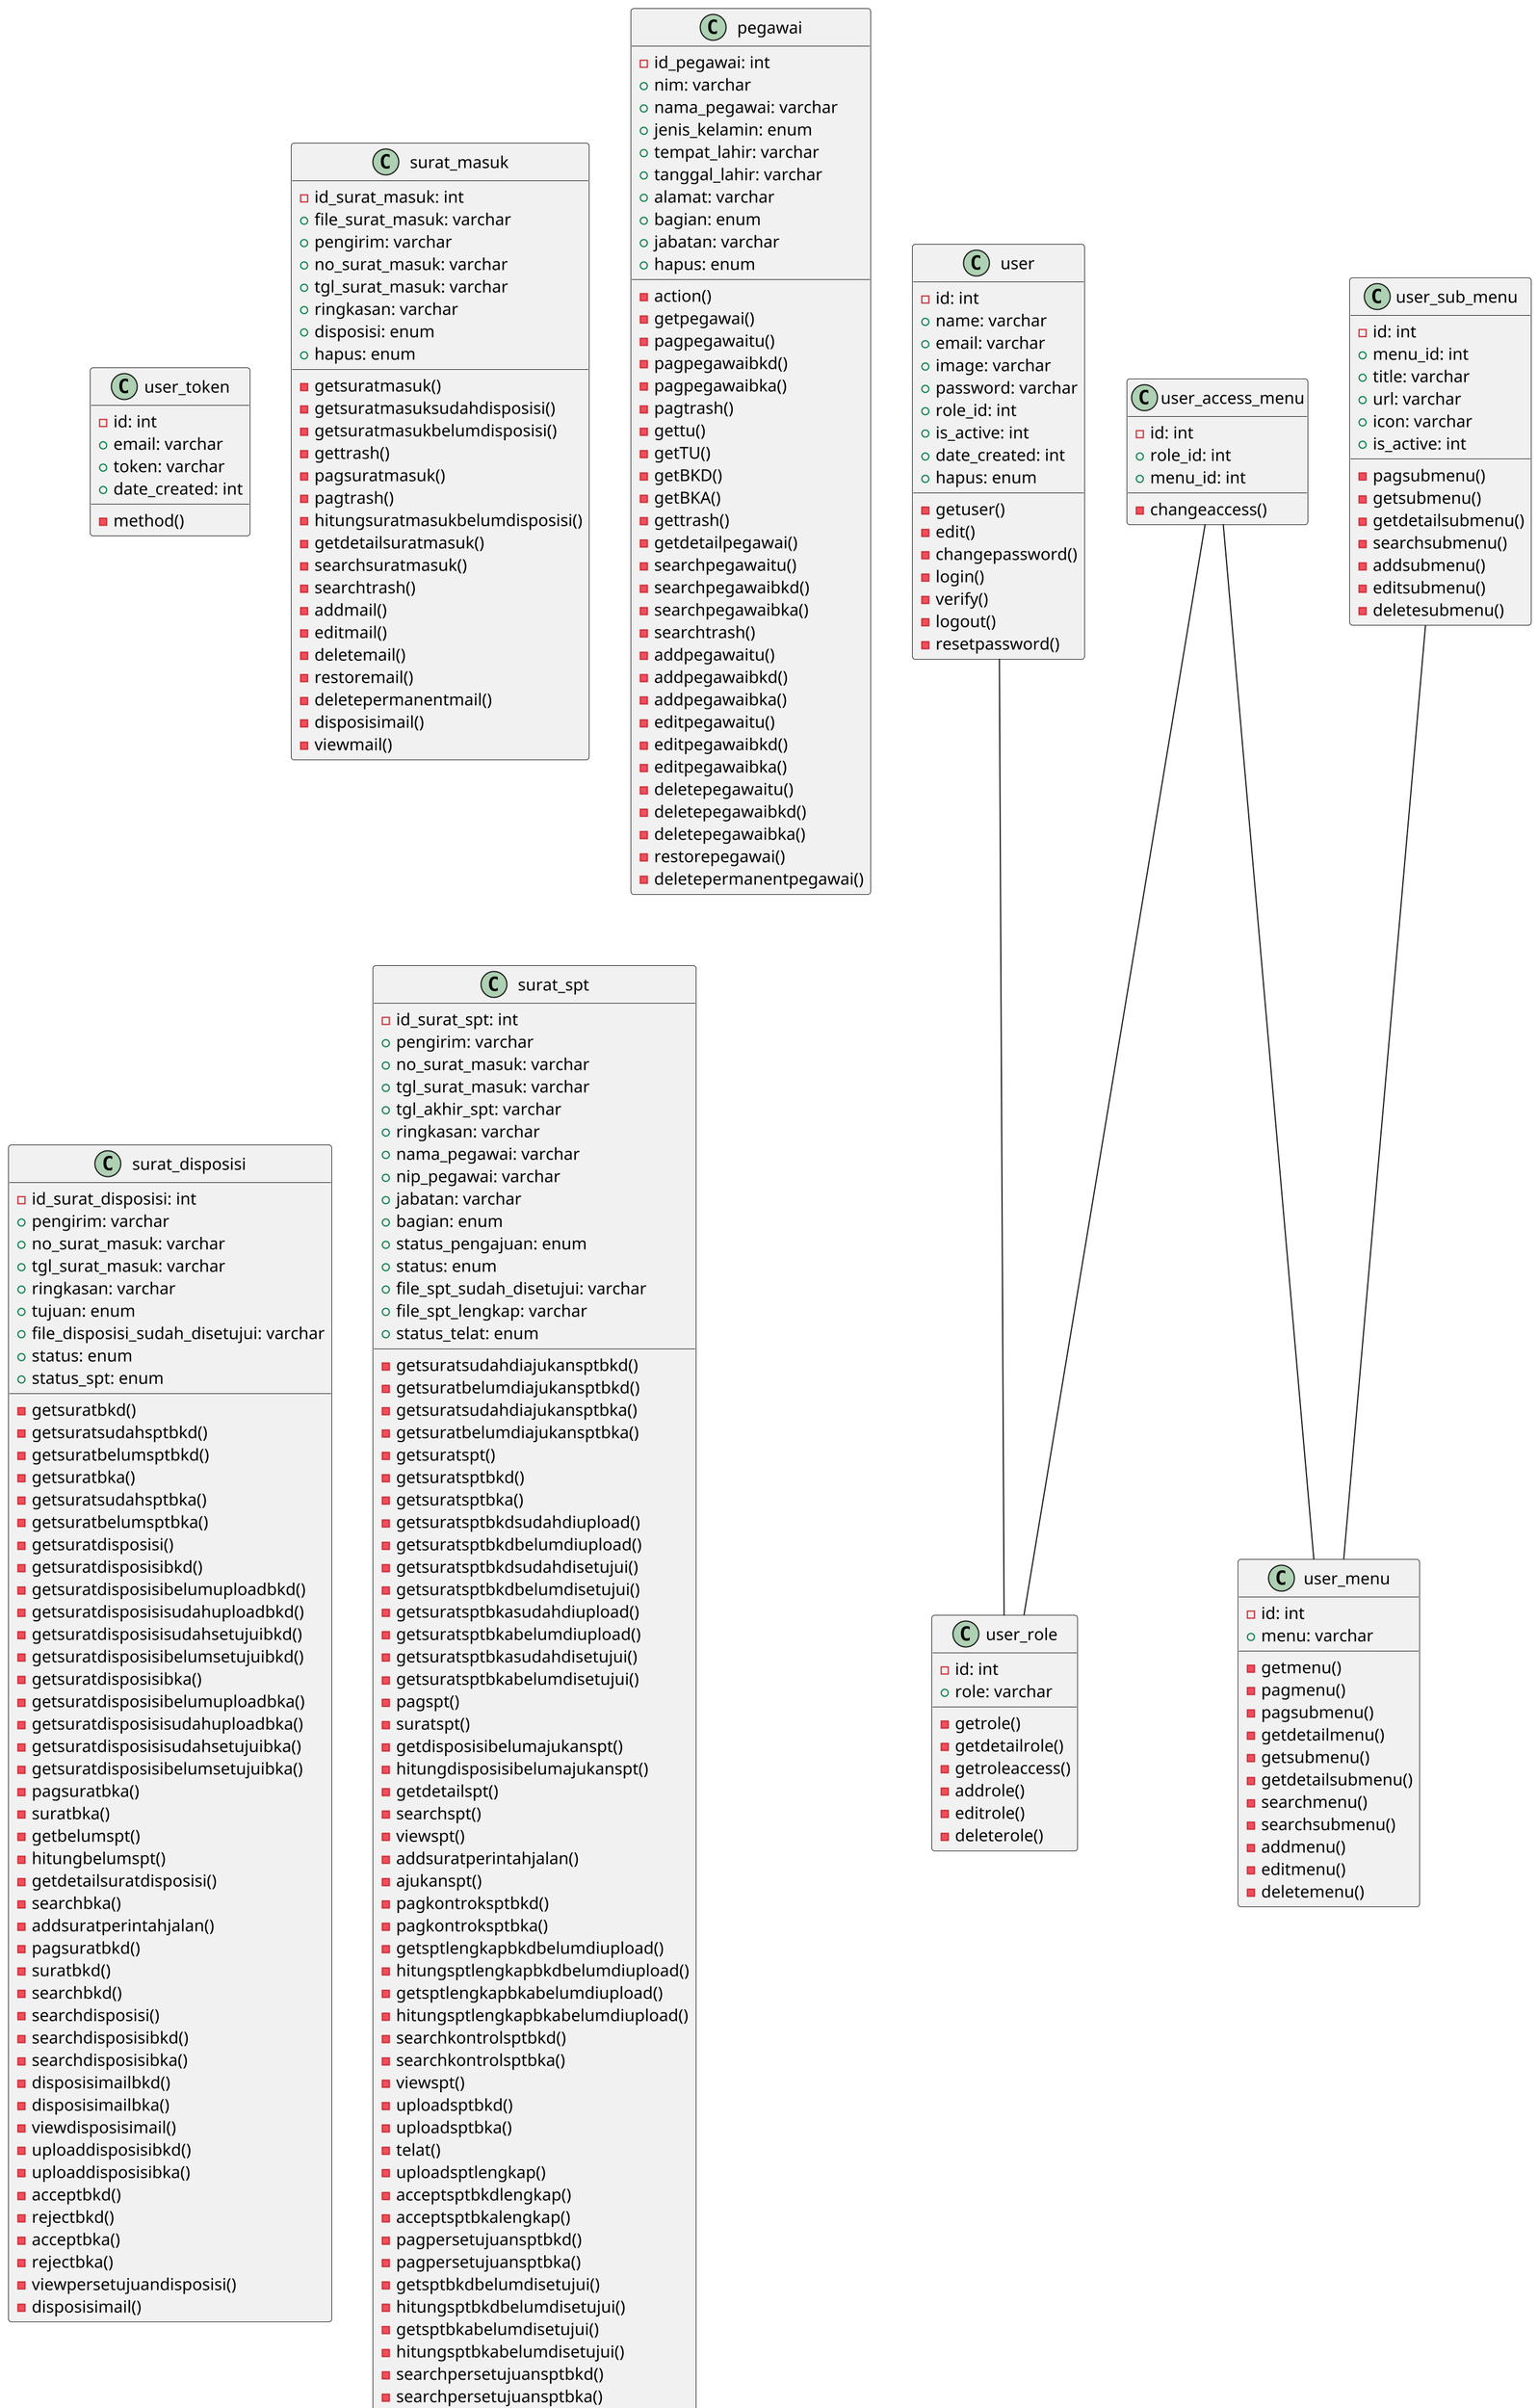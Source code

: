 @startuml
scale 2


class user_access_menu {
    -id: int
    +role_id: int
    +menu_id: int
    -changeaccess()
}

class user_token {
    -id: int
    +email: varchar
    +token: varchar
    +date_created: int
    -method()
}

class user_role {
    -id: int
    +role: varchar
    -getrole()
    -getdetailrole()
    -getroleaccess()
    -addrole()
    -editrole()
    -deleterole()
}

class user_sub_menu {
    -id: int
    +menu_id: int
    +title: varchar
    +url: varchar
    +icon: varchar
    +is_active: int
    -pagsubmenu()
    -getsubmenu()
    -getdetailsubmenu()
    -searchsubmenu()
    -addsubmenu()
    -editsubmenu()
    -deletesubmenu()
}

class user_menu {
    -id: int
    +menu: varchar
    -getmenu()
    -pagmenu()
    -pagsubmenu()
    -getdetailmenu()
    -getsubmenu()
    -getdetailsubmenu()
    -searchmenu()
    -searchsubmenu()
    -addmenu()
    -editmenu()
    -deletemenu()
}

class user {
    -id: int
    +name: varchar
    +email: varchar
    +image: varchar
    +password: varchar
    +role_id: int
    +is_active: int
    +date_created: int
    +hapus: enum
    -getuser()
    -edit()
    -changepassword()
    -login()
    -verify()
    -logout()
    -resetpassword()
}

class surat_masuk {
    -id_surat_masuk: int
    +file_surat_masuk: varchar
    +pengirim: varchar
    +no_surat_masuk: varchar
    +tgl_surat_masuk: varchar
    +ringkasan: varchar
    +disposisi: enum
    +hapus: enum
    -getsuratmasuk()
    -getsuratmasuksudahdisposisi()
    -getsuratmasukbelumdisposisi()
    -gettrash()
    -pagsuratmasuk()
    -pagtrash()
    -hitungsuratmasukbelumdisposisi()
    -getdetailsuratmasuk()
    -searchsuratmasuk()
    -searchtrash()
    -addmail()
    -editmail()
    -deletemail()
    -restoremail()
    -deletepermanentmail()
    -disposisimail()
    -viewmail()
}

class pegawai {
    -id_pegawai: int
    +nim: varchar
    +nama_pegawai: varchar
    +jenis_kelamin: enum
    +tempat_lahir: varchar
    +tanggal_lahir: varchar
    +alamat: varchar
    +bagian: enum
    +jabatan: varchar
    +hapus: enum
    -action()
    -getpegawai()
    -pagpegawaitu()
    -pagpegawaibkd()
    -pagpegawaibka()
    -pagtrash()
    -gettu()
    -getTU()
    -getBKD()
    -getBKA()
    -gettrash()
    -getdetailpegawai()
    -searchpegawaitu()
    -searchpegawaibkd()
    -searchpegawaibka()
    -searchtrash()
    -addpegawaitu()
    -addpegawaibkd()
    -addpegawaibka()
    -editpegawaitu()
    -editpegawaibkd()
    -editpegawaibka()
    -deletepegawaitu()
    -deletepegawaibkd()
    -deletepegawaibka()
    -restorepegawai()
    -deletepermanentpegawai()
}

class surat_disposisi {
    -id_surat_disposisi: int
    +pengirim: varchar
    +no_surat_masuk: varchar
    +tgl_surat_masuk: varchar
    +ringkasan: varchar
    +tujuan: enum
    +file_disposisi_sudah_disetujui: varchar
    +status: enum
    +status_spt: enum
    -getsuratbkd()
    -getsuratsudahsptbkd()
    -getsuratbelumsptbkd()
    -getsuratbka()
    -getsuratsudahsptbka()
    -getsuratbelumsptbka()
    -getsuratdisposisi()
    -getsuratdisposisibkd()
    -getsuratdisposisibelumuploadbkd()
    -getsuratdisposisisudahuploadbkd()
    -getsuratdisposisisudahsetujuibkd()
    -getsuratdisposisibelumsetujuibkd()
    -getsuratdisposisibka()
    -getsuratdisposisibelumuploadbka()
    -getsuratdisposisisudahuploadbka()
    -getsuratdisposisisudahsetujuibka()
    -getsuratdisposisibelumsetujuibka()
    -pagsuratbka()
    -suratbka()
    -getbelumspt()
    -hitungbelumspt()
    -getdetailsuratdisposisi()
    -searchbka()
    -addsuratperintahjalan()
    -pagsuratbkd()
    -suratbkd()
    -searchbkd()
    -searchdisposisi()
    -searchdisposisibkd()
    -searchdisposisibka()
    -disposisimailbkd()
    -disposisimailbka()
    -viewdisposisimail()
    -uploaddisposisibkd()
    -uploaddisposisibka()
    -acceptbkd()
    -rejectbkd()
    -acceptbka()
    -rejectbka()
    -viewpersetujuandisposisi()
    -disposisimail()
}

class surat_spt {
    -id_surat_spt: int
    +pengirim: varchar
    +no_surat_masuk: varchar
    +tgl_surat_masuk: varchar
    +tgl_akhir_spt: varchar
    +ringkasan: varchar
    +nama_pegawai: varchar
    +nip_pegawai: varchar
    +jabatan: varchar
    +bagian: enum
    +status_pengajuan: enum
    +status: enum
    +file_spt_sudah_disetujui: varchar
    +file_spt_lengkap: varchar
    +status_telat: enum
    -getsuratsudahdiajukansptbkd()
    -getsuratbelumdiajukansptbkd()
    -getsuratsudahdiajukansptbka()
    -getsuratbelumdiajukansptbka()
    -getsuratspt()
    -getsuratsptbkd()
    -getsuratsptbka()
    -getsuratsptbkdsudahdiupload()
    -getsuratsptbkdbelumdiupload()
    -getsuratsptbkdsudahdisetujui()
    -getsuratsptbkdbelumdisetujui()
    -getsuratsptbkasudahdiupload()
    -getsuratsptbkabelumdiupload()
    -getsuratsptbkasudahdisetujui()
    -getsuratsptbkabelumdisetujui()
    -pagspt()
    -suratspt()
    -getdisposisibelumajukanspt()
    -hitungdisposisibelumajukanspt()
    -getdetailspt()
    -searchspt()
    -viewspt()
    -addsuratperintahjalan()
    -ajukanspt()
    -pagkontroksptbkd()
    -pagkontroksptbka()
    -getsptlengkapbkdbelumdiupload()
    -hitungsptlengkapbkdbelumdiupload()
    -getsptlengkapbkabelumdiupload()
    -hitungsptlengkapbkabelumdiupload()
    -searchkontrolsptbkd()
    -searchkontrolsptbka()
    -viewspt()
    -uploadsptbkd()
    -uploadsptbka()
    -telat()
    -uploadsptlengkap()
    -acceptsptbkdlengkap()
    -acceptsptbkalengkap()
    -pagpersetujuansptbkd()
    -pagpersetujuansptbka()
    -getsptbkdbelumdisetujui()
    -hitungsptbkdbelumdisetujui()
    -getsptbkabelumdisetujui()
    -hitungsptbkabelumdisetujui()
    -searchpersetujuansptbkd()
    -searchpersetujuansptbka()
    -acceptbkd()
    -rejectbkd()
    -acceptbka()
    -rejectbka()
    

}

user -- user_role
user_access_menu -- user_role
user_access_menu -- user_menu
user_sub_menu -- user_menu

@enduml